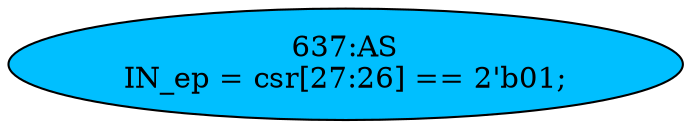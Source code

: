 strict digraph "" {
	node [label="\N"];
	"637:AS"	 [ast="<pyverilog.vparser.ast.Assign object at 0x7fae5e225450>",
		def_var="['IN_ep']",
		fillcolor=deepskyblue,
		label="637:AS
IN_ep = csr[27:26] == 2'b01;",
		statements="[]",
		style=filled,
		typ=Assign,
		use_var="['csr']"];
}
